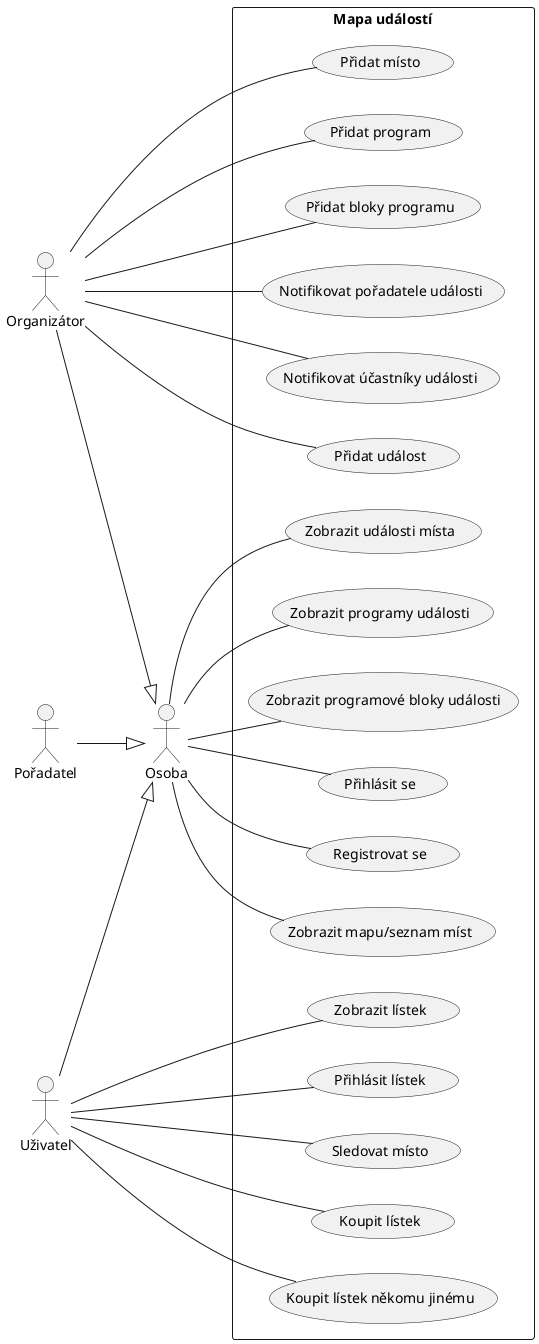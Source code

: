 @startuml
left to right direction

actor Osoba
actor Organizátor
actor Pořadatel
actor Uživatel

Uživatel  --|> Osoba
Pořadatel --|> Osoba
Organizátor --|> Osoba

rectangle "Mapa událostí" {
	Osoba -- (Zobrazit mapu/seznam míst)
	Osoba -- (Zobrazit události místa)
	Osoba -- (Zobrazit programy události)
	Osoba -- (Zobrazit programové bloky události)
	Osoba -- (Přihlásit se)
	Osoba -- (Registrovat se)
	Uživatel -- (Sledovat místo)
	Uživatel -- (Koupit lístek)
	Uživatel -- (Koupit lístek někomu jinému)
	Uživatel -- (Zobrazit lístek)
	Uživatel -- (Přihlásit lístek)
	Organizátor -- (Přidat událost)
	Organizátor -- (Přidat místo)
	Organizátor -- (Přidat program)
	Organizátor -- (Přidat bloky programu)
	Organizátor -- (Notifikovat pořadatele události)
	Organizátor -- (Notifikovat účastníky události)
}
@enduml
